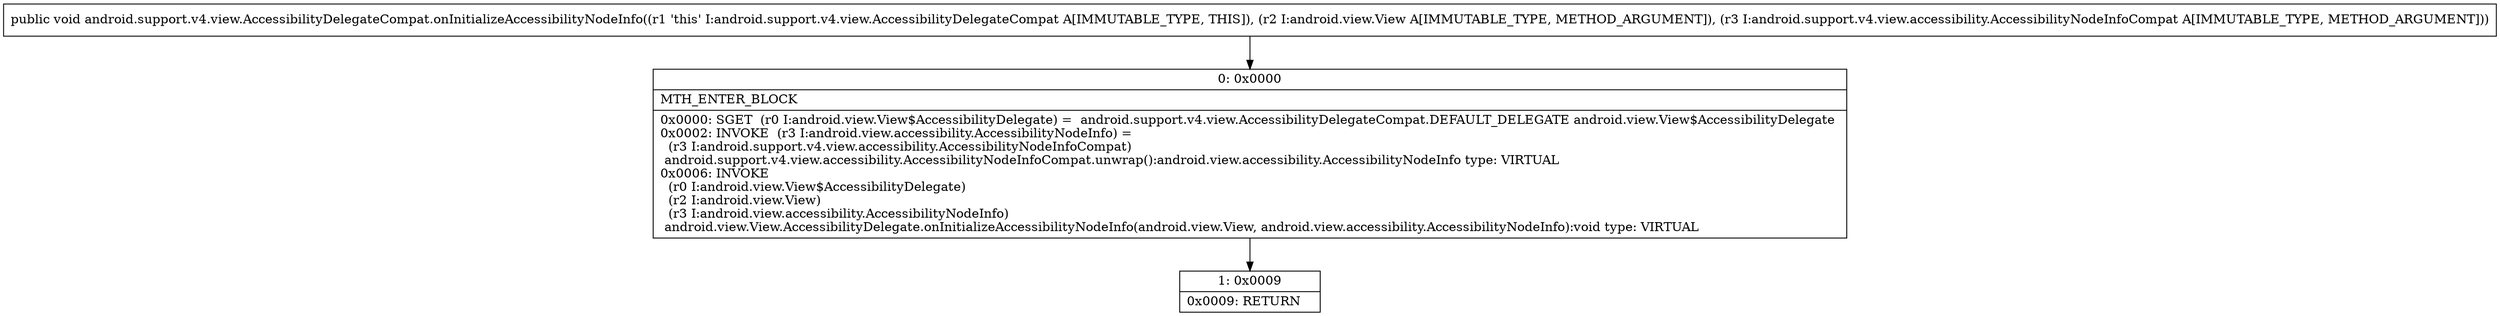digraph "CFG forandroid.support.v4.view.AccessibilityDelegateCompat.onInitializeAccessibilityNodeInfo(Landroid\/view\/View;Landroid\/support\/v4\/view\/accessibility\/AccessibilityNodeInfoCompat;)V" {
Node_0 [shape=record,label="{0\:\ 0x0000|MTH_ENTER_BLOCK\l|0x0000: SGET  (r0 I:android.view.View$AccessibilityDelegate) =  android.support.v4.view.AccessibilityDelegateCompat.DEFAULT_DELEGATE android.view.View$AccessibilityDelegate \l0x0002: INVOKE  (r3 I:android.view.accessibility.AccessibilityNodeInfo) = \l  (r3 I:android.support.v4.view.accessibility.AccessibilityNodeInfoCompat)\l android.support.v4.view.accessibility.AccessibilityNodeInfoCompat.unwrap():android.view.accessibility.AccessibilityNodeInfo type: VIRTUAL \l0x0006: INVOKE  \l  (r0 I:android.view.View$AccessibilityDelegate)\l  (r2 I:android.view.View)\l  (r3 I:android.view.accessibility.AccessibilityNodeInfo)\l android.view.View.AccessibilityDelegate.onInitializeAccessibilityNodeInfo(android.view.View, android.view.accessibility.AccessibilityNodeInfo):void type: VIRTUAL \l}"];
Node_1 [shape=record,label="{1\:\ 0x0009|0x0009: RETURN   \l}"];
MethodNode[shape=record,label="{public void android.support.v4.view.AccessibilityDelegateCompat.onInitializeAccessibilityNodeInfo((r1 'this' I:android.support.v4.view.AccessibilityDelegateCompat A[IMMUTABLE_TYPE, THIS]), (r2 I:android.view.View A[IMMUTABLE_TYPE, METHOD_ARGUMENT]), (r3 I:android.support.v4.view.accessibility.AccessibilityNodeInfoCompat A[IMMUTABLE_TYPE, METHOD_ARGUMENT])) }"];
MethodNode -> Node_0;
Node_0 -> Node_1;
}

